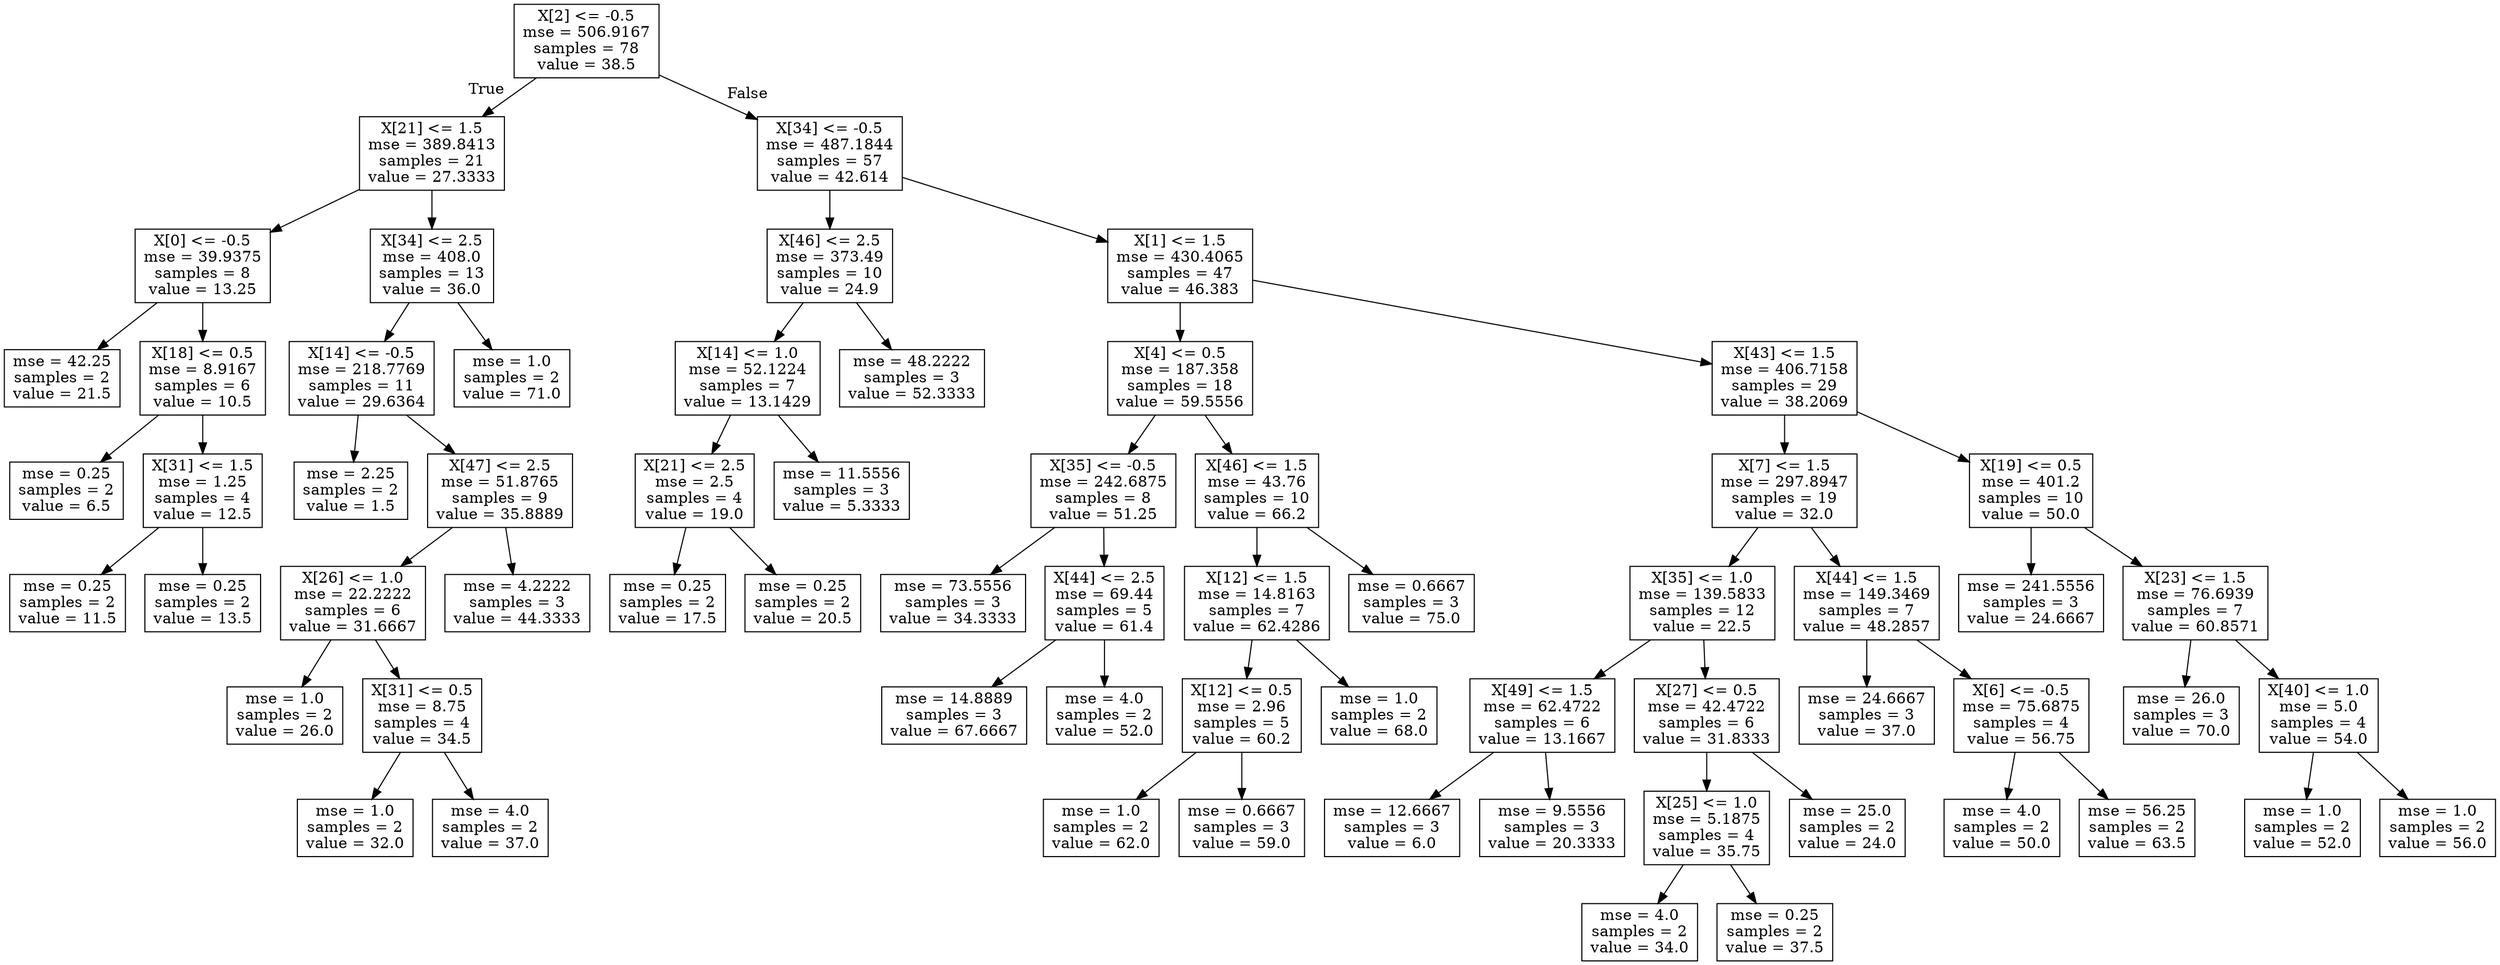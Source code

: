 digraph Tree {
node [shape=box] ;
0 [label="X[2] <= -0.5\nmse = 506.9167\nsamples = 78\nvalue = 38.5"] ;
1 [label="X[21] <= 1.5\nmse = 389.8413\nsamples = 21\nvalue = 27.3333"] ;
0 -> 1 [labeldistance=2.5, labelangle=45, headlabel="True"] ;
2 [label="X[0] <= -0.5\nmse = 39.9375\nsamples = 8\nvalue = 13.25"] ;
1 -> 2 ;
3 [label="mse = 42.25\nsamples = 2\nvalue = 21.5"] ;
2 -> 3 ;
4 [label="X[18] <= 0.5\nmse = 8.9167\nsamples = 6\nvalue = 10.5"] ;
2 -> 4 ;
5 [label="mse = 0.25\nsamples = 2\nvalue = 6.5"] ;
4 -> 5 ;
6 [label="X[31] <= 1.5\nmse = 1.25\nsamples = 4\nvalue = 12.5"] ;
4 -> 6 ;
7 [label="mse = 0.25\nsamples = 2\nvalue = 11.5"] ;
6 -> 7 ;
8 [label="mse = 0.25\nsamples = 2\nvalue = 13.5"] ;
6 -> 8 ;
9 [label="X[34] <= 2.5\nmse = 408.0\nsamples = 13\nvalue = 36.0"] ;
1 -> 9 ;
10 [label="X[14] <= -0.5\nmse = 218.7769\nsamples = 11\nvalue = 29.6364"] ;
9 -> 10 ;
11 [label="mse = 2.25\nsamples = 2\nvalue = 1.5"] ;
10 -> 11 ;
12 [label="X[47] <= 2.5\nmse = 51.8765\nsamples = 9\nvalue = 35.8889"] ;
10 -> 12 ;
13 [label="X[26] <= 1.0\nmse = 22.2222\nsamples = 6\nvalue = 31.6667"] ;
12 -> 13 ;
14 [label="mse = 1.0\nsamples = 2\nvalue = 26.0"] ;
13 -> 14 ;
15 [label="X[31] <= 0.5\nmse = 8.75\nsamples = 4\nvalue = 34.5"] ;
13 -> 15 ;
16 [label="mse = 1.0\nsamples = 2\nvalue = 32.0"] ;
15 -> 16 ;
17 [label="mse = 4.0\nsamples = 2\nvalue = 37.0"] ;
15 -> 17 ;
18 [label="mse = 4.2222\nsamples = 3\nvalue = 44.3333"] ;
12 -> 18 ;
19 [label="mse = 1.0\nsamples = 2\nvalue = 71.0"] ;
9 -> 19 ;
20 [label="X[34] <= -0.5\nmse = 487.1844\nsamples = 57\nvalue = 42.614"] ;
0 -> 20 [labeldistance=2.5, labelangle=-45, headlabel="False"] ;
21 [label="X[46] <= 2.5\nmse = 373.49\nsamples = 10\nvalue = 24.9"] ;
20 -> 21 ;
22 [label="X[14] <= 1.0\nmse = 52.1224\nsamples = 7\nvalue = 13.1429"] ;
21 -> 22 ;
23 [label="X[21] <= 2.5\nmse = 2.5\nsamples = 4\nvalue = 19.0"] ;
22 -> 23 ;
24 [label="mse = 0.25\nsamples = 2\nvalue = 17.5"] ;
23 -> 24 ;
25 [label="mse = 0.25\nsamples = 2\nvalue = 20.5"] ;
23 -> 25 ;
26 [label="mse = 11.5556\nsamples = 3\nvalue = 5.3333"] ;
22 -> 26 ;
27 [label="mse = 48.2222\nsamples = 3\nvalue = 52.3333"] ;
21 -> 27 ;
28 [label="X[1] <= 1.5\nmse = 430.4065\nsamples = 47\nvalue = 46.383"] ;
20 -> 28 ;
29 [label="X[4] <= 0.5\nmse = 187.358\nsamples = 18\nvalue = 59.5556"] ;
28 -> 29 ;
30 [label="X[35] <= -0.5\nmse = 242.6875\nsamples = 8\nvalue = 51.25"] ;
29 -> 30 ;
31 [label="mse = 73.5556\nsamples = 3\nvalue = 34.3333"] ;
30 -> 31 ;
32 [label="X[44] <= 2.5\nmse = 69.44\nsamples = 5\nvalue = 61.4"] ;
30 -> 32 ;
33 [label="mse = 14.8889\nsamples = 3\nvalue = 67.6667"] ;
32 -> 33 ;
34 [label="mse = 4.0\nsamples = 2\nvalue = 52.0"] ;
32 -> 34 ;
35 [label="X[46] <= 1.5\nmse = 43.76\nsamples = 10\nvalue = 66.2"] ;
29 -> 35 ;
36 [label="X[12] <= 1.5\nmse = 14.8163\nsamples = 7\nvalue = 62.4286"] ;
35 -> 36 ;
37 [label="X[12] <= 0.5\nmse = 2.96\nsamples = 5\nvalue = 60.2"] ;
36 -> 37 ;
38 [label="mse = 1.0\nsamples = 2\nvalue = 62.0"] ;
37 -> 38 ;
39 [label="mse = 0.6667\nsamples = 3\nvalue = 59.0"] ;
37 -> 39 ;
40 [label="mse = 1.0\nsamples = 2\nvalue = 68.0"] ;
36 -> 40 ;
41 [label="mse = 0.6667\nsamples = 3\nvalue = 75.0"] ;
35 -> 41 ;
42 [label="X[43] <= 1.5\nmse = 406.7158\nsamples = 29\nvalue = 38.2069"] ;
28 -> 42 ;
43 [label="X[7] <= 1.5\nmse = 297.8947\nsamples = 19\nvalue = 32.0"] ;
42 -> 43 ;
44 [label="X[35] <= 1.0\nmse = 139.5833\nsamples = 12\nvalue = 22.5"] ;
43 -> 44 ;
45 [label="X[49] <= 1.5\nmse = 62.4722\nsamples = 6\nvalue = 13.1667"] ;
44 -> 45 ;
46 [label="mse = 12.6667\nsamples = 3\nvalue = 6.0"] ;
45 -> 46 ;
47 [label="mse = 9.5556\nsamples = 3\nvalue = 20.3333"] ;
45 -> 47 ;
48 [label="X[27] <= 0.5\nmse = 42.4722\nsamples = 6\nvalue = 31.8333"] ;
44 -> 48 ;
49 [label="X[25] <= 1.0\nmse = 5.1875\nsamples = 4\nvalue = 35.75"] ;
48 -> 49 ;
50 [label="mse = 4.0\nsamples = 2\nvalue = 34.0"] ;
49 -> 50 ;
51 [label="mse = 0.25\nsamples = 2\nvalue = 37.5"] ;
49 -> 51 ;
52 [label="mse = 25.0\nsamples = 2\nvalue = 24.0"] ;
48 -> 52 ;
53 [label="X[44] <= 1.5\nmse = 149.3469\nsamples = 7\nvalue = 48.2857"] ;
43 -> 53 ;
54 [label="mse = 24.6667\nsamples = 3\nvalue = 37.0"] ;
53 -> 54 ;
55 [label="X[6] <= -0.5\nmse = 75.6875\nsamples = 4\nvalue = 56.75"] ;
53 -> 55 ;
56 [label="mse = 4.0\nsamples = 2\nvalue = 50.0"] ;
55 -> 56 ;
57 [label="mse = 56.25\nsamples = 2\nvalue = 63.5"] ;
55 -> 57 ;
58 [label="X[19] <= 0.5\nmse = 401.2\nsamples = 10\nvalue = 50.0"] ;
42 -> 58 ;
59 [label="mse = 241.5556\nsamples = 3\nvalue = 24.6667"] ;
58 -> 59 ;
60 [label="X[23] <= 1.5\nmse = 76.6939\nsamples = 7\nvalue = 60.8571"] ;
58 -> 60 ;
61 [label="mse = 26.0\nsamples = 3\nvalue = 70.0"] ;
60 -> 61 ;
62 [label="X[40] <= 1.0\nmse = 5.0\nsamples = 4\nvalue = 54.0"] ;
60 -> 62 ;
63 [label="mse = 1.0\nsamples = 2\nvalue = 52.0"] ;
62 -> 63 ;
64 [label="mse = 1.0\nsamples = 2\nvalue = 56.0"] ;
62 -> 64 ;
}